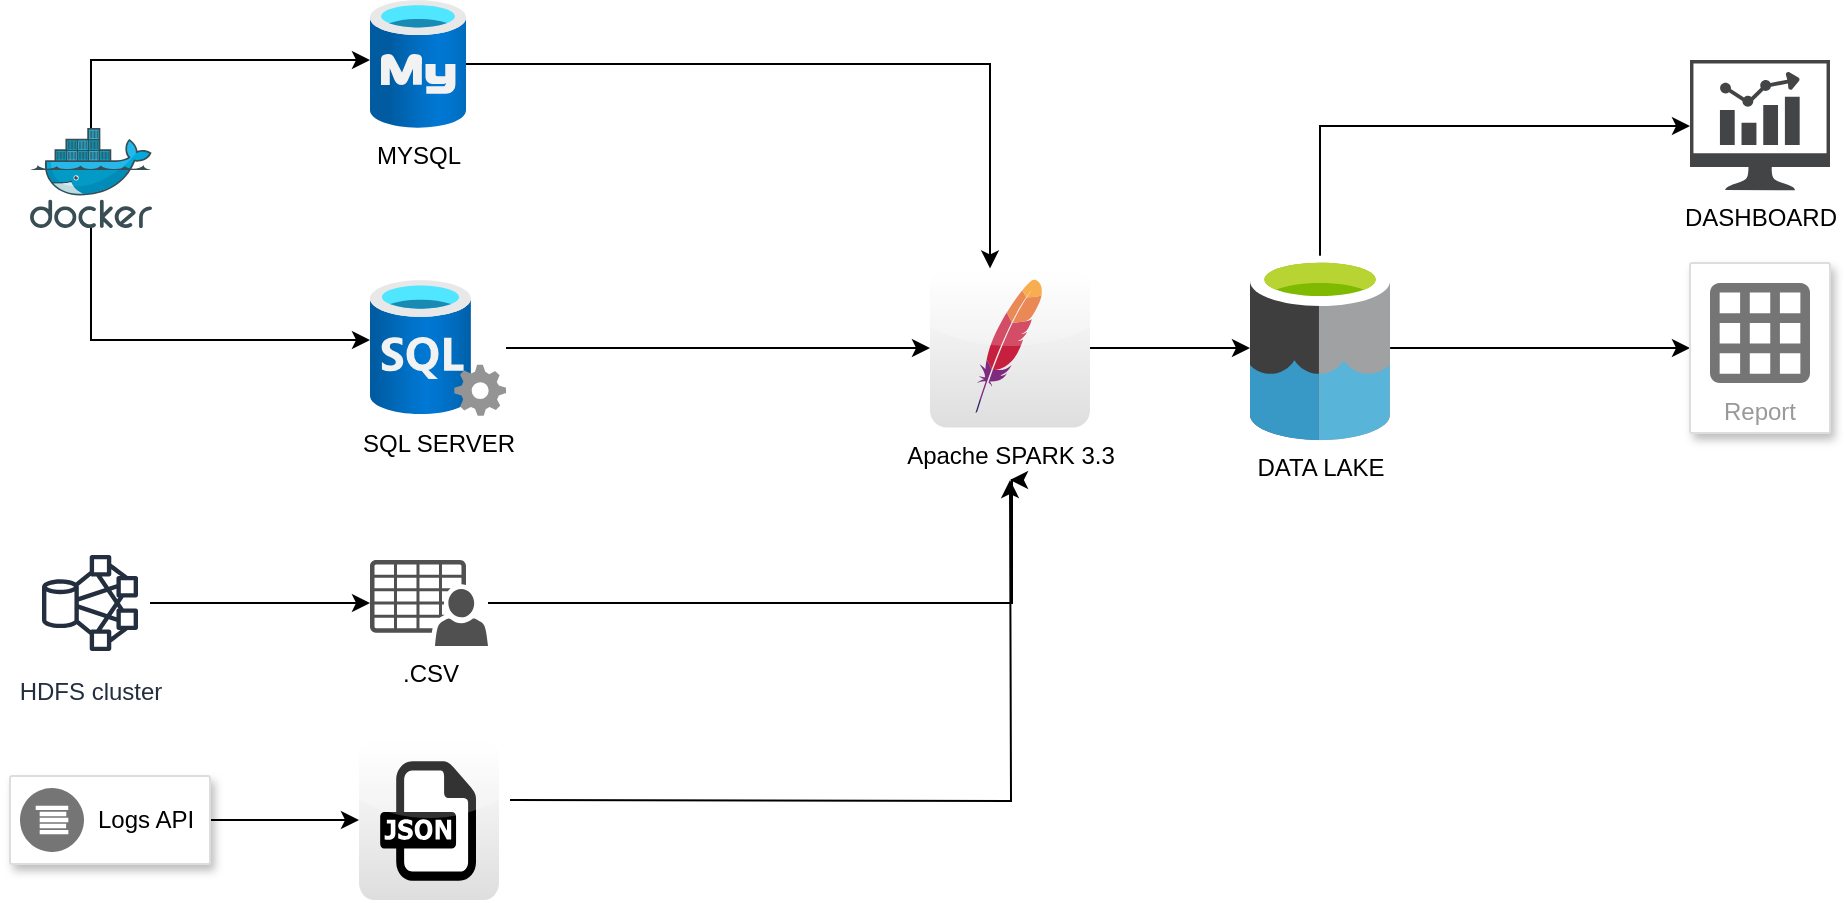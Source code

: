 <mxfile version="20.3.0" type="device"><diagram id="SA1ZznpQd-21Omfcbg4e" name="Page-1"><mxGraphModel dx="1426" dy="798" grid="1" gridSize="10" guides="1" tooltips="1" connect="1" arrows="1" fold="1" page="1" pageScale="1" pageWidth="850" pageHeight="1100" math="0" shadow="0"><root><mxCell id="0"/><mxCell id="1" parent="0"/><mxCell id="95inDjiCnNIqrltKDs3A-22" value="DASHBOARD" style="sketch=0;pointerEvents=1;shadow=0;dashed=0;html=1;strokeColor=none;fillColor=#434445;aspect=fixed;labelPosition=center;verticalLabelPosition=bottom;verticalAlign=top;align=center;outlineConnect=0;shape=mxgraph.vvd.nsx_dashboard;" parent="1" vertex="1"><mxGeometry x="860" y="130" width="70" height="65.1" as="geometry"/></mxCell><mxCell id="RrF4oZYNV_UtxTO051gD-4" style="edgeStyle=orthogonalEdgeStyle;rounded=0;orthogonalLoop=1;jettySize=auto;html=1;" parent="1" source="sg6JzZPTa_xiNhkwsf07-1" target="RrF4oZYNV_UtxTO051gD-3" edge="1"><mxGeometry relative="1" as="geometry"><Array as="points"><mxPoint x="61" y="130"/></Array></mxGeometry></mxCell><mxCell id="e1uYjDDmh3Iul_cl8Zb2-2" style="edgeStyle=orthogonalEdgeStyle;rounded=0;orthogonalLoop=1;jettySize=auto;html=1;" edge="1" parent="1" source="sg6JzZPTa_xiNhkwsf07-1"><mxGeometry relative="1" as="geometry"><mxPoint x="200" y="270" as="targetPoint"/><Array as="points"><mxPoint x="61" y="270"/></Array></mxGeometry></mxCell><mxCell id="sg6JzZPTa_xiNhkwsf07-1" value="" style="sketch=0;aspect=fixed;html=1;points=[];align=center;image;fontSize=12;image=img/lib/mscae/Docker.svg;" parent="1" vertex="1"><mxGeometry x="30.0" y="164" width="60.98" height="50" as="geometry"/></mxCell><mxCell id="e1uYjDDmh3Iul_cl8Zb2-6" style="edgeStyle=orthogonalEdgeStyle;rounded=0;orthogonalLoop=1;jettySize=auto;html=1;" edge="1" parent="1" source="RrF4oZYNV_UtxTO051gD-3" target="e1uYjDDmh3Iul_cl8Zb2-5"><mxGeometry relative="1" as="geometry"><Array as="points"><mxPoint x="510" y="132"/></Array></mxGeometry></mxCell><mxCell id="RrF4oZYNV_UtxTO051gD-3" value="MYSQL" style="aspect=fixed;html=1;points=[];align=center;image;fontSize=12;image=img/lib/azure2/databases/Azure_Database_MySQL_Server.svg;" parent="1" vertex="1"><mxGeometry x="200" y="100" width="48" height="64" as="geometry"/></mxCell><mxCell id="e1uYjDDmh3Iul_cl8Zb2-7" style="edgeStyle=orthogonalEdgeStyle;rounded=0;orthogonalLoop=1;jettySize=auto;html=1;" edge="1" parent="1" source="e1uYjDDmh3Iul_cl8Zb2-3" target="e1uYjDDmh3Iul_cl8Zb2-5"><mxGeometry relative="1" as="geometry"/></mxCell><mxCell id="e1uYjDDmh3Iul_cl8Zb2-3" value="SQL SERVER&lt;br&gt;" style="aspect=fixed;html=1;points=[];align=center;image;fontSize=12;image=img/lib/azure2/databases/SQL_Server.svg;" vertex="1" parent="1"><mxGeometry x="200" y="240" width="68" height="68" as="geometry"/></mxCell><mxCell id="e1uYjDDmh3Iul_cl8Zb2-8" style="edgeStyle=orthogonalEdgeStyle;rounded=0;orthogonalLoop=1;jettySize=auto;html=1;" edge="1" parent="1" source="e1uYjDDmh3Iul_cl8Zb2-4"><mxGeometry relative="1" as="geometry"><mxPoint x="520" y="340" as="targetPoint"/><Array as="points"><mxPoint x="521" y="402"/></Array></mxGeometry></mxCell><mxCell id="e1uYjDDmh3Iul_cl8Zb2-4" value=".CSV&lt;br&gt;" style="sketch=0;pointerEvents=1;shadow=0;dashed=0;html=1;strokeColor=none;fillColor=#505050;labelPosition=center;verticalLabelPosition=bottom;verticalAlign=top;outlineConnect=0;align=center;shape=mxgraph.office.users.csv_file;" vertex="1" parent="1"><mxGeometry x="200" y="380" width="59" height="43" as="geometry"/></mxCell><mxCell id="e1uYjDDmh3Iul_cl8Zb2-17" style="edgeStyle=orthogonalEdgeStyle;rounded=0;orthogonalLoop=1;jettySize=auto;html=1;" edge="1" parent="1" source="e1uYjDDmh3Iul_cl8Zb2-5" target="e1uYjDDmh3Iul_cl8Zb2-16"><mxGeometry relative="1" as="geometry"/></mxCell><mxCell id="e1uYjDDmh3Iul_cl8Zb2-5" value="Apache SPARK 3.3&lt;br&gt;" style="dashed=0;outlineConnect=0;html=1;align=center;labelPosition=center;verticalLabelPosition=bottom;verticalAlign=top;shape=mxgraph.webicons.apache;gradientColor=#DFDEDE" vertex="1" parent="1"><mxGeometry x="480" y="234.2" width="80" height="79.6" as="geometry"/></mxCell><mxCell id="e1uYjDDmh3Iul_cl8Zb2-13" style="edgeStyle=orthogonalEdgeStyle;rounded=0;orthogonalLoop=1;jettySize=auto;html=1;" edge="1" parent="1" source="e1uYjDDmh3Iul_cl8Zb2-12" target="e1uYjDDmh3Iul_cl8Zb2-4"><mxGeometry relative="1" as="geometry"/></mxCell><mxCell id="e1uYjDDmh3Iul_cl8Zb2-12" value="HDFS cluster" style="sketch=0;outlineConnect=0;fontColor=#232F3E;gradientColor=none;strokeColor=#232F3E;fillColor=#ffffff;dashed=0;verticalLabelPosition=bottom;verticalAlign=top;align=center;html=1;fontSize=12;fontStyle=0;aspect=fixed;shape=mxgraph.aws4.resourceIcon;resIcon=mxgraph.aws4.hdfs_cluster;" vertex="1" parent="1"><mxGeometry x="30" y="371.5" width="60" height="60" as="geometry"/></mxCell><mxCell id="e1uYjDDmh3Iul_cl8Zb2-30" style="edgeStyle=orthogonalEdgeStyle;rounded=0;orthogonalLoop=1;jettySize=auto;html=1;" edge="1" parent="1" source="e1uYjDDmh3Iul_cl8Zb2-16" target="95inDjiCnNIqrltKDs3A-22"><mxGeometry relative="1" as="geometry"><Array as="points"><mxPoint x="675" y="163"/></Array></mxGeometry></mxCell><mxCell id="e1uYjDDmh3Iul_cl8Zb2-33" style="edgeStyle=orthogonalEdgeStyle;rounded=0;orthogonalLoop=1;jettySize=auto;html=1;" edge="1" parent="1" source="e1uYjDDmh3Iul_cl8Zb2-16" target="e1uYjDDmh3Iul_cl8Zb2-31"><mxGeometry relative="1" as="geometry"/></mxCell><mxCell id="e1uYjDDmh3Iul_cl8Zb2-16" value="DATA LAKE" style="sketch=0;aspect=fixed;html=1;points=[];align=center;image;fontSize=12;image=img/lib/mscae/Data_Lake.svg;" vertex="1" parent="1"><mxGeometry x="640" y="227.92" width="70.04" height="92.16" as="geometry"/></mxCell><mxCell id="e1uYjDDmh3Iul_cl8Zb2-22" style="edgeStyle=orthogonalEdgeStyle;rounded=0;orthogonalLoop=1;jettySize=auto;html=1;" edge="1" parent="1"><mxGeometry relative="1" as="geometry"><mxPoint x="270" y="500" as="sourcePoint"/><mxPoint x="520" y="340" as="targetPoint"/></mxGeometry></mxCell><mxCell id="e1uYjDDmh3Iul_cl8Zb2-23" value="" style="dashed=0;outlineConnect=0;html=1;align=center;labelPosition=center;verticalLabelPosition=bottom;verticalAlign=top;shape=mxgraph.webicons.json;gradientColor=#DFDEDE" vertex="1" parent="1"><mxGeometry x="194.5" y="470" width="70" height="80" as="geometry"/></mxCell><mxCell id="e1uYjDDmh3Iul_cl8Zb2-28" style="edgeStyle=orthogonalEdgeStyle;rounded=0;orthogonalLoop=1;jettySize=auto;html=1;" edge="1" parent="1" source="e1uYjDDmh3Iul_cl8Zb2-26" target="e1uYjDDmh3Iul_cl8Zb2-23"><mxGeometry relative="1" as="geometry"><mxPoint x="190" y="510" as="targetPoint"/></mxGeometry></mxCell><mxCell id="e1uYjDDmh3Iul_cl8Zb2-26" value="" style="strokeColor=#dddddd;shadow=1;strokeWidth=1;rounded=1;absoluteArcSize=1;arcSize=2;" vertex="1" parent="1"><mxGeometry x="20" y="488" width="100" height="44" as="geometry"/></mxCell><mxCell id="e1uYjDDmh3Iul_cl8Zb2-27" value="Logs API" style="sketch=0;dashed=0;connectable=0;html=1;fillColor=#757575;strokeColor=none;shape=mxgraph.gcp2.logs_api;part=1;labelPosition=right;verticalLabelPosition=middle;align=left;verticalAlign=middle;spacingLeft=5;fontSize=12;" vertex="1" parent="e1uYjDDmh3Iul_cl8Zb2-26"><mxGeometry y="0.5" width="32" height="32" relative="1" as="geometry"><mxPoint x="5" y="-16" as="offset"/></mxGeometry></mxCell><mxCell id="e1uYjDDmh3Iul_cl8Zb2-31" value="Report" style="strokeColor=#dddddd;shadow=1;strokeWidth=1;rounded=1;absoluteArcSize=1;arcSize=2;labelPosition=center;verticalLabelPosition=middle;align=center;verticalAlign=bottom;spacingLeft=0;fontColor=#999999;fontSize=12;whiteSpace=wrap;spacingBottom=2;" vertex="1" parent="1"><mxGeometry x="860" y="231.5" width="70" height="85" as="geometry"/></mxCell><mxCell id="e1uYjDDmh3Iul_cl8Zb2-32" value="" style="sketch=0;dashed=0;connectable=0;html=1;fillColor=#757575;strokeColor=none;shape=mxgraph.gcp2.report;part=1;" vertex="1" parent="e1uYjDDmh3Iul_cl8Zb2-31"><mxGeometry x="0.5" width="50" height="50" relative="1" as="geometry"><mxPoint x="-25" y="10" as="offset"/></mxGeometry></mxCell></root></mxGraphModel></diagram></mxfile>